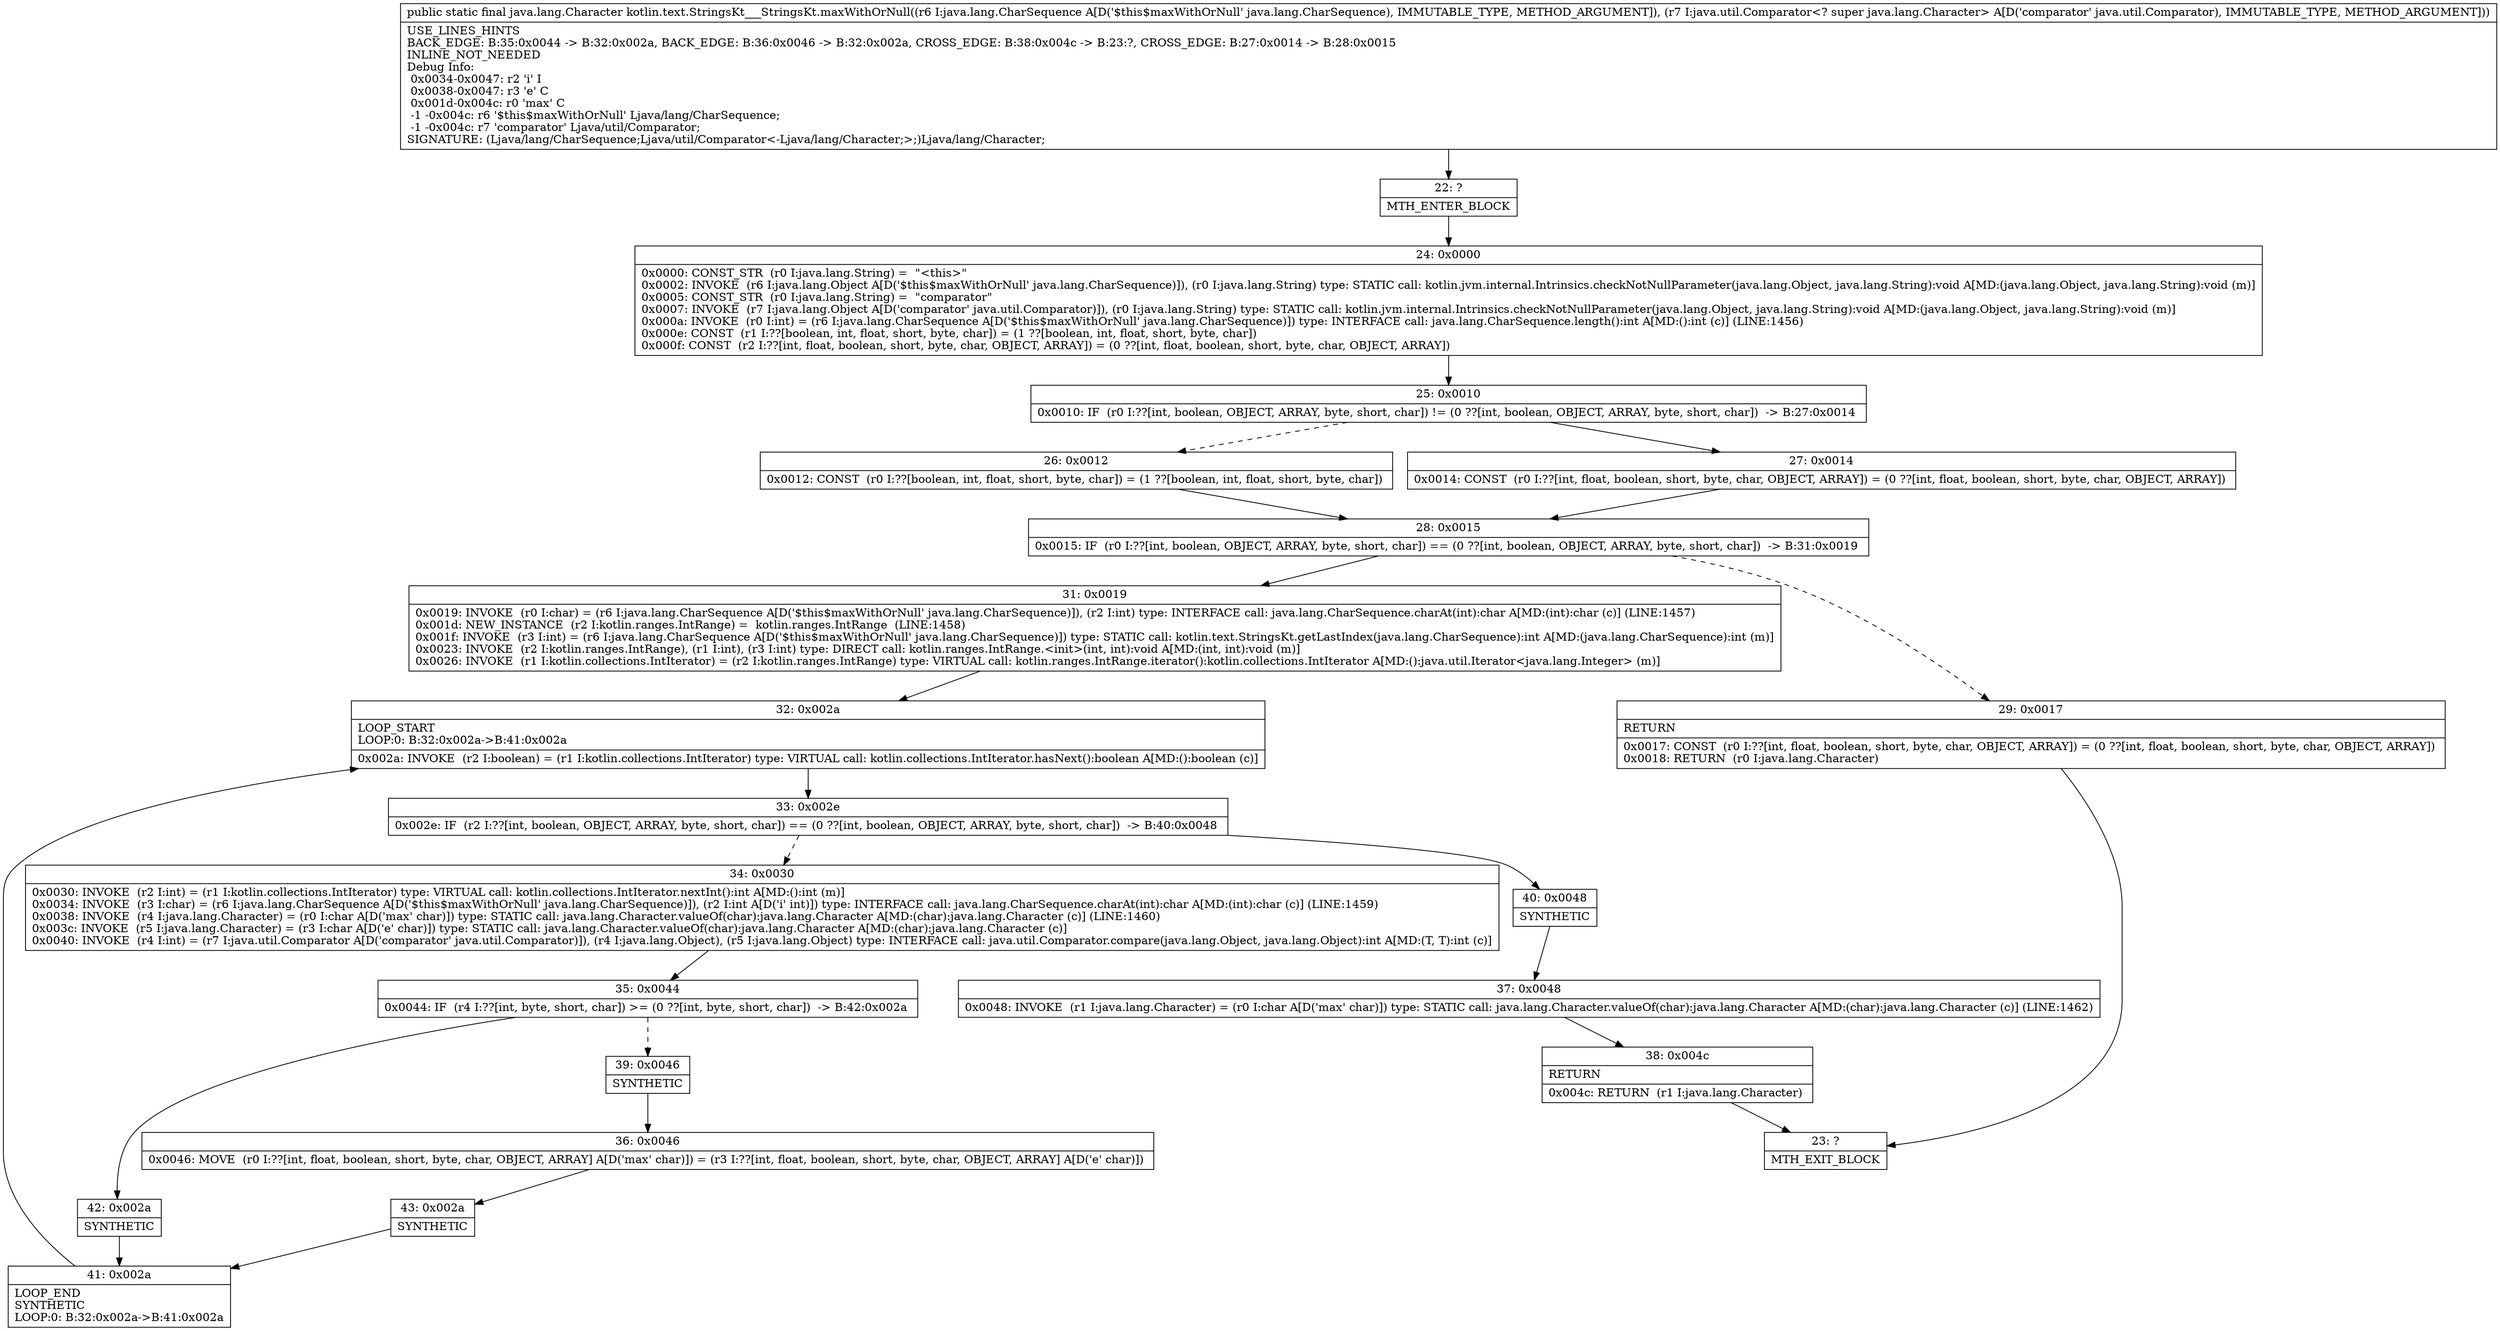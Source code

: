 digraph "CFG forkotlin.text.StringsKt___StringsKt.maxWithOrNull(Ljava\/lang\/CharSequence;Ljava\/util\/Comparator;)Ljava\/lang\/Character;" {
Node_22 [shape=record,label="{22\:\ ?|MTH_ENTER_BLOCK\l}"];
Node_24 [shape=record,label="{24\:\ 0x0000|0x0000: CONST_STR  (r0 I:java.lang.String) =  \"\<this\>\" \l0x0002: INVOKE  (r6 I:java.lang.Object A[D('$this$maxWithOrNull' java.lang.CharSequence)]), (r0 I:java.lang.String) type: STATIC call: kotlin.jvm.internal.Intrinsics.checkNotNullParameter(java.lang.Object, java.lang.String):void A[MD:(java.lang.Object, java.lang.String):void (m)]\l0x0005: CONST_STR  (r0 I:java.lang.String) =  \"comparator\" \l0x0007: INVOKE  (r7 I:java.lang.Object A[D('comparator' java.util.Comparator)]), (r0 I:java.lang.String) type: STATIC call: kotlin.jvm.internal.Intrinsics.checkNotNullParameter(java.lang.Object, java.lang.String):void A[MD:(java.lang.Object, java.lang.String):void (m)]\l0x000a: INVOKE  (r0 I:int) = (r6 I:java.lang.CharSequence A[D('$this$maxWithOrNull' java.lang.CharSequence)]) type: INTERFACE call: java.lang.CharSequence.length():int A[MD:():int (c)] (LINE:1456)\l0x000e: CONST  (r1 I:??[boolean, int, float, short, byte, char]) = (1 ??[boolean, int, float, short, byte, char]) \l0x000f: CONST  (r2 I:??[int, float, boolean, short, byte, char, OBJECT, ARRAY]) = (0 ??[int, float, boolean, short, byte, char, OBJECT, ARRAY]) \l}"];
Node_25 [shape=record,label="{25\:\ 0x0010|0x0010: IF  (r0 I:??[int, boolean, OBJECT, ARRAY, byte, short, char]) != (0 ??[int, boolean, OBJECT, ARRAY, byte, short, char])  \-\> B:27:0x0014 \l}"];
Node_26 [shape=record,label="{26\:\ 0x0012|0x0012: CONST  (r0 I:??[boolean, int, float, short, byte, char]) = (1 ??[boolean, int, float, short, byte, char]) \l}"];
Node_28 [shape=record,label="{28\:\ 0x0015|0x0015: IF  (r0 I:??[int, boolean, OBJECT, ARRAY, byte, short, char]) == (0 ??[int, boolean, OBJECT, ARRAY, byte, short, char])  \-\> B:31:0x0019 \l}"];
Node_29 [shape=record,label="{29\:\ 0x0017|RETURN\l|0x0017: CONST  (r0 I:??[int, float, boolean, short, byte, char, OBJECT, ARRAY]) = (0 ??[int, float, boolean, short, byte, char, OBJECT, ARRAY]) \l0x0018: RETURN  (r0 I:java.lang.Character) \l}"];
Node_23 [shape=record,label="{23\:\ ?|MTH_EXIT_BLOCK\l}"];
Node_31 [shape=record,label="{31\:\ 0x0019|0x0019: INVOKE  (r0 I:char) = (r6 I:java.lang.CharSequence A[D('$this$maxWithOrNull' java.lang.CharSequence)]), (r2 I:int) type: INTERFACE call: java.lang.CharSequence.charAt(int):char A[MD:(int):char (c)] (LINE:1457)\l0x001d: NEW_INSTANCE  (r2 I:kotlin.ranges.IntRange) =  kotlin.ranges.IntRange  (LINE:1458)\l0x001f: INVOKE  (r3 I:int) = (r6 I:java.lang.CharSequence A[D('$this$maxWithOrNull' java.lang.CharSequence)]) type: STATIC call: kotlin.text.StringsKt.getLastIndex(java.lang.CharSequence):int A[MD:(java.lang.CharSequence):int (m)]\l0x0023: INVOKE  (r2 I:kotlin.ranges.IntRange), (r1 I:int), (r3 I:int) type: DIRECT call: kotlin.ranges.IntRange.\<init\>(int, int):void A[MD:(int, int):void (m)]\l0x0026: INVOKE  (r1 I:kotlin.collections.IntIterator) = (r2 I:kotlin.ranges.IntRange) type: VIRTUAL call: kotlin.ranges.IntRange.iterator():kotlin.collections.IntIterator A[MD:():java.util.Iterator\<java.lang.Integer\> (m)]\l}"];
Node_32 [shape=record,label="{32\:\ 0x002a|LOOP_START\lLOOP:0: B:32:0x002a\-\>B:41:0x002a\l|0x002a: INVOKE  (r2 I:boolean) = (r1 I:kotlin.collections.IntIterator) type: VIRTUAL call: kotlin.collections.IntIterator.hasNext():boolean A[MD:():boolean (c)]\l}"];
Node_33 [shape=record,label="{33\:\ 0x002e|0x002e: IF  (r2 I:??[int, boolean, OBJECT, ARRAY, byte, short, char]) == (0 ??[int, boolean, OBJECT, ARRAY, byte, short, char])  \-\> B:40:0x0048 \l}"];
Node_34 [shape=record,label="{34\:\ 0x0030|0x0030: INVOKE  (r2 I:int) = (r1 I:kotlin.collections.IntIterator) type: VIRTUAL call: kotlin.collections.IntIterator.nextInt():int A[MD:():int (m)]\l0x0034: INVOKE  (r3 I:char) = (r6 I:java.lang.CharSequence A[D('$this$maxWithOrNull' java.lang.CharSequence)]), (r2 I:int A[D('i' int)]) type: INTERFACE call: java.lang.CharSequence.charAt(int):char A[MD:(int):char (c)] (LINE:1459)\l0x0038: INVOKE  (r4 I:java.lang.Character) = (r0 I:char A[D('max' char)]) type: STATIC call: java.lang.Character.valueOf(char):java.lang.Character A[MD:(char):java.lang.Character (c)] (LINE:1460)\l0x003c: INVOKE  (r5 I:java.lang.Character) = (r3 I:char A[D('e' char)]) type: STATIC call: java.lang.Character.valueOf(char):java.lang.Character A[MD:(char):java.lang.Character (c)]\l0x0040: INVOKE  (r4 I:int) = (r7 I:java.util.Comparator A[D('comparator' java.util.Comparator)]), (r4 I:java.lang.Object), (r5 I:java.lang.Object) type: INTERFACE call: java.util.Comparator.compare(java.lang.Object, java.lang.Object):int A[MD:(T, T):int (c)]\l}"];
Node_35 [shape=record,label="{35\:\ 0x0044|0x0044: IF  (r4 I:??[int, byte, short, char]) \>= (0 ??[int, byte, short, char])  \-\> B:42:0x002a \l}"];
Node_39 [shape=record,label="{39\:\ 0x0046|SYNTHETIC\l}"];
Node_36 [shape=record,label="{36\:\ 0x0046|0x0046: MOVE  (r0 I:??[int, float, boolean, short, byte, char, OBJECT, ARRAY] A[D('max' char)]) = (r3 I:??[int, float, boolean, short, byte, char, OBJECT, ARRAY] A[D('e' char)]) \l}"];
Node_43 [shape=record,label="{43\:\ 0x002a|SYNTHETIC\l}"];
Node_41 [shape=record,label="{41\:\ 0x002a|LOOP_END\lSYNTHETIC\lLOOP:0: B:32:0x002a\-\>B:41:0x002a\l}"];
Node_42 [shape=record,label="{42\:\ 0x002a|SYNTHETIC\l}"];
Node_40 [shape=record,label="{40\:\ 0x0048|SYNTHETIC\l}"];
Node_37 [shape=record,label="{37\:\ 0x0048|0x0048: INVOKE  (r1 I:java.lang.Character) = (r0 I:char A[D('max' char)]) type: STATIC call: java.lang.Character.valueOf(char):java.lang.Character A[MD:(char):java.lang.Character (c)] (LINE:1462)\l}"];
Node_38 [shape=record,label="{38\:\ 0x004c|RETURN\l|0x004c: RETURN  (r1 I:java.lang.Character) \l}"];
Node_27 [shape=record,label="{27\:\ 0x0014|0x0014: CONST  (r0 I:??[int, float, boolean, short, byte, char, OBJECT, ARRAY]) = (0 ??[int, float, boolean, short, byte, char, OBJECT, ARRAY]) \l}"];
MethodNode[shape=record,label="{public static final java.lang.Character kotlin.text.StringsKt___StringsKt.maxWithOrNull((r6 I:java.lang.CharSequence A[D('$this$maxWithOrNull' java.lang.CharSequence), IMMUTABLE_TYPE, METHOD_ARGUMENT]), (r7 I:java.util.Comparator\<? super java.lang.Character\> A[D('comparator' java.util.Comparator), IMMUTABLE_TYPE, METHOD_ARGUMENT]))  | USE_LINES_HINTS\lBACK_EDGE: B:35:0x0044 \-\> B:32:0x002a, BACK_EDGE: B:36:0x0046 \-\> B:32:0x002a, CROSS_EDGE: B:38:0x004c \-\> B:23:?, CROSS_EDGE: B:27:0x0014 \-\> B:28:0x0015\lINLINE_NOT_NEEDED\lDebug Info:\l  0x0034\-0x0047: r2 'i' I\l  0x0038\-0x0047: r3 'e' C\l  0x001d\-0x004c: r0 'max' C\l  \-1 \-0x004c: r6 '$this$maxWithOrNull' Ljava\/lang\/CharSequence;\l  \-1 \-0x004c: r7 'comparator' Ljava\/util\/Comparator;\lSIGNATURE: (Ljava\/lang\/CharSequence;Ljava\/util\/Comparator\<\-Ljava\/lang\/Character;\>;)Ljava\/lang\/Character;\l}"];
MethodNode -> Node_22;Node_22 -> Node_24;
Node_24 -> Node_25;
Node_25 -> Node_26[style=dashed];
Node_25 -> Node_27;
Node_26 -> Node_28;
Node_28 -> Node_29[style=dashed];
Node_28 -> Node_31;
Node_29 -> Node_23;
Node_31 -> Node_32;
Node_32 -> Node_33;
Node_33 -> Node_34[style=dashed];
Node_33 -> Node_40;
Node_34 -> Node_35;
Node_35 -> Node_39[style=dashed];
Node_35 -> Node_42;
Node_39 -> Node_36;
Node_36 -> Node_43;
Node_43 -> Node_41;
Node_41 -> Node_32;
Node_42 -> Node_41;
Node_40 -> Node_37;
Node_37 -> Node_38;
Node_38 -> Node_23;
Node_27 -> Node_28;
}

